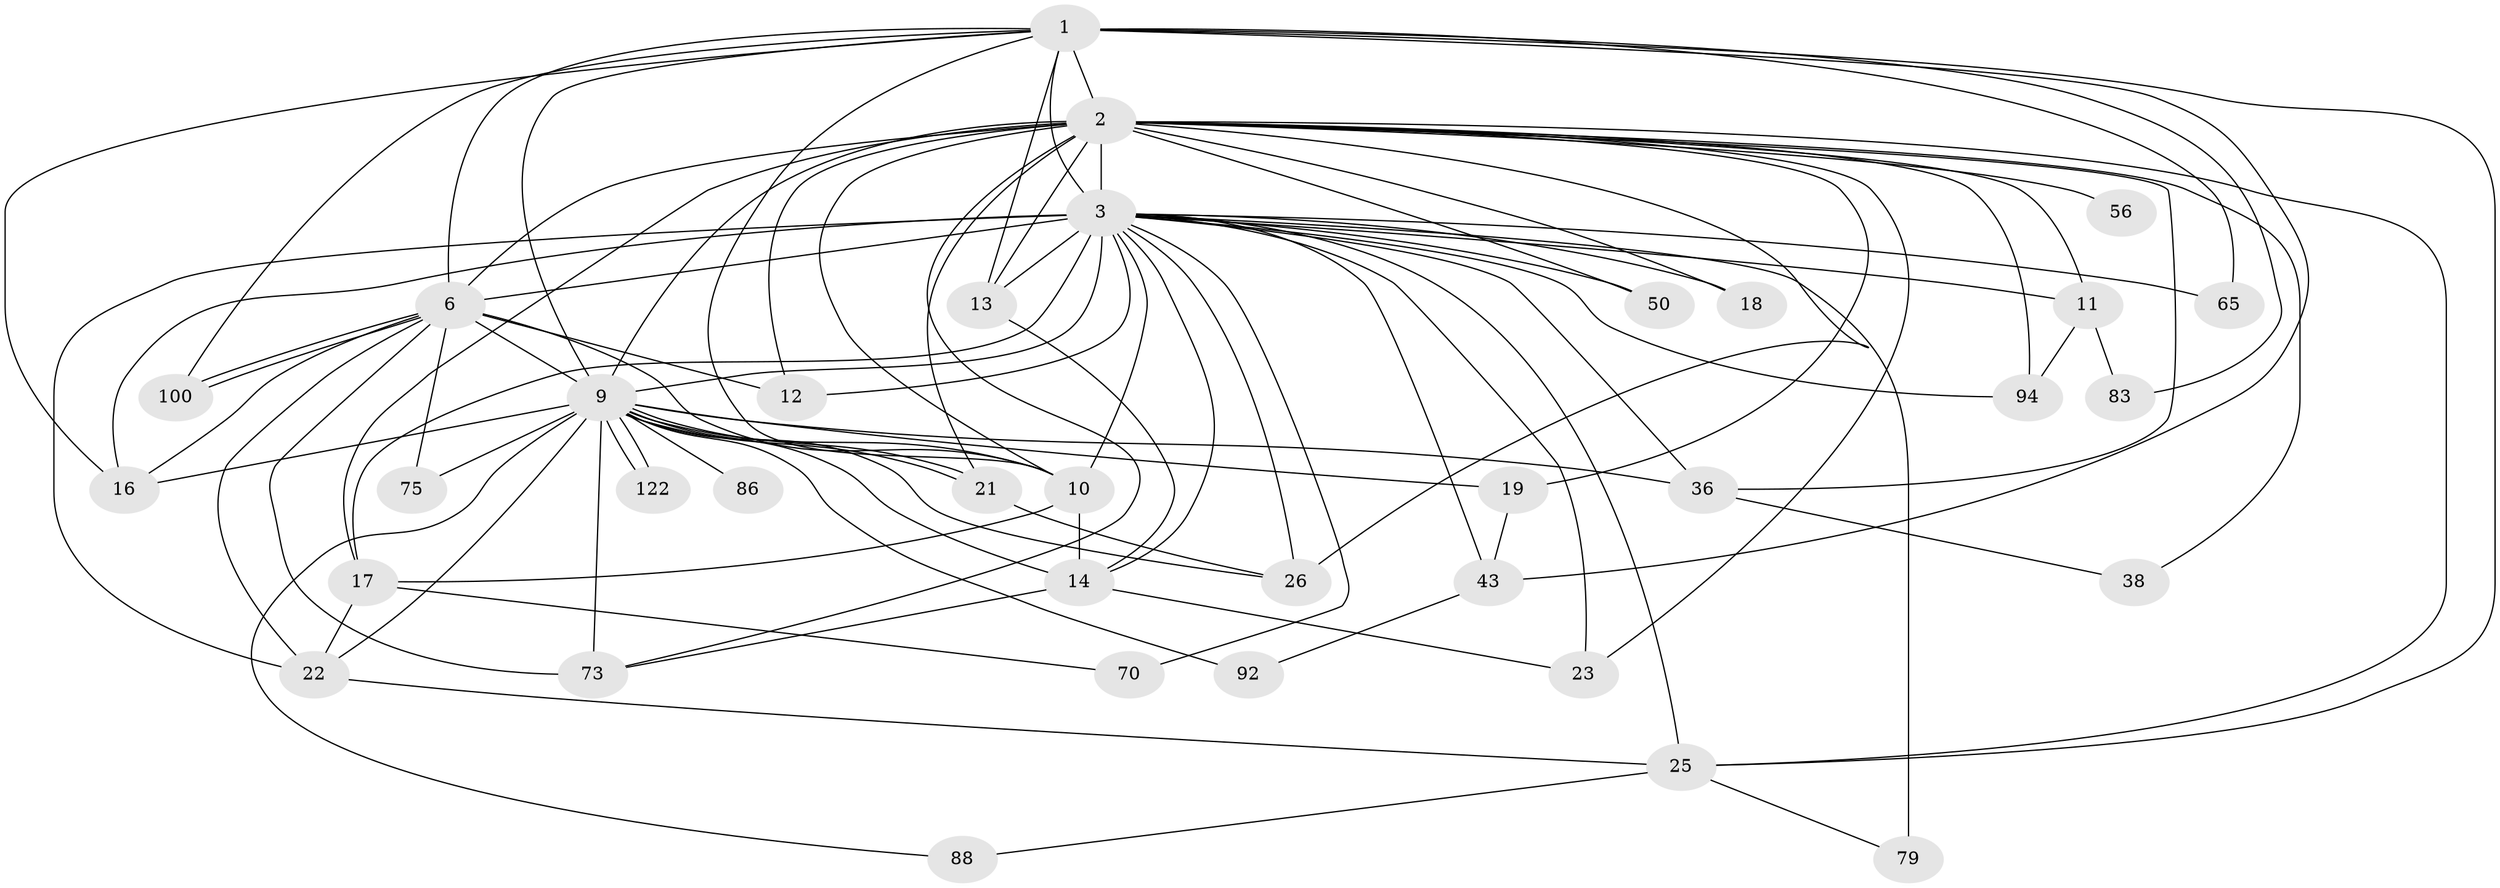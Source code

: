 // original degree distribution, {19: 0.00819672131147541, 31: 0.01639344262295082, 24: 0.00819672131147541, 12: 0.00819672131147541, 18: 0.00819672131147541, 16: 0.00819672131147541, 23: 0.00819672131147541, 29: 0.00819672131147541, 15: 0.00819672131147541, 7: 0.01639344262295082, 4: 0.12295081967213115, 6: 0.04918032786885246, 3: 0.23770491803278687, 2: 0.48360655737704916, 5: 0.00819672131147541}
// Generated by graph-tools (version 1.1) at 2025/17/03/04/25 18:17:15]
// undirected, 36 vertices, 94 edges
graph export_dot {
graph [start="1"]
  node [color=gray90,style=filled];
  1 [super="+71"];
  2 [super="+34+101+74+54+15+5+84+30+20+55"];
  3 [super="+53+4+33+59+78+49+76+85+32+63+68"];
  6 [super="+58"];
  9 [super="+27+28"];
  10;
  11;
  12 [super="+40+31"];
  13;
  14 [super="+90+48"];
  16 [super="+66"];
  17 [super="+61"];
  18;
  19;
  21;
  22 [super="+45+121+69"];
  23 [super="+42"];
  25 [super="+41"];
  26 [super="+105"];
  36 [super="+109"];
  38;
  43 [super="+44"];
  50 [super="+87"];
  56;
  65;
  70;
  73 [super="+96"];
  75;
  79 [super="+91"];
  83;
  86;
  88;
  92;
  94 [super="+98"];
  100 [super="+104"];
  122;
  1 -- 2 [weight=6];
  1 -- 3 [weight=4];
  1 -- 6;
  1 -- 9;
  1 -- 10;
  1 -- 13;
  1 -- 16;
  1 -- 25;
  1 -- 43;
  1 -- 65;
  1 -- 83;
  1 -- 100;
  2 -- 3 [weight=21];
  2 -- 6 [weight=4];
  2 -- 9 [weight=7];
  2 -- 10 [weight=5];
  2 -- 12;
  2 -- 19;
  2 -- 23;
  2 -- 38;
  2 -- 50;
  2 -- 56 [weight=2];
  2 -- 11 [weight=2];
  2 -- 36;
  2 -- 94 [weight=2];
  2 -- 26;
  2 -- 25;
  2 -- 21;
  2 -- 73;
  2 -- 13;
  2 -- 17;
  2 -- 18;
  3 -- 6 [weight=5];
  3 -- 9 [weight=8];
  3 -- 10 [weight=4];
  3 -- 17 [weight=3];
  3 -- 22 [weight=3];
  3 -- 36 [weight=2];
  3 -- 12 [weight=3];
  3 -- 13;
  3 -- 18;
  3 -- 23 [weight=2];
  3 -- 26 [weight=3];
  3 -- 43;
  3 -- 50 [weight=2];
  3 -- 65;
  3 -- 70;
  3 -- 79 [weight=2];
  3 -- 94;
  3 -- 11 [weight=2];
  3 -- 16;
  3 -- 25 [weight=2];
  3 -- 14;
  6 -- 9 [weight=3];
  6 -- 10;
  6 -- 16;
  6 -- 22;
  6 -- 75;
  6 -- 100;
  6 -- 100;
  6 -- 73;
  6 -- 12;
  9 -- 10;
  9 -- 14;
  9 -- 19;
  9 -- 21;
  9 -- 21;
  9 -- 26;
  9 -- 75;
  9 -- 88;
  9 -- 92;
  9 -- 122;
  9 -- 122;
  9 -- 36;
  9 -- 86 [weight=2];
  9 -- 73;
  9 -- 22;
  9 -- 16;
  10 -- 14 [weight=2];
  10 -- 17;
  11 -- 83;
  11 -- 94;
  13 -- 14;
  14 -- 73;
  14 -- 23;
  17 -- 22;
  17 -- 70;
  19 -- 43;
  21 -- 26;
  22 -- 25;
  25 -- 88;
  25 -- 79;
  36 -- 38;
  43 -- 92;
}
